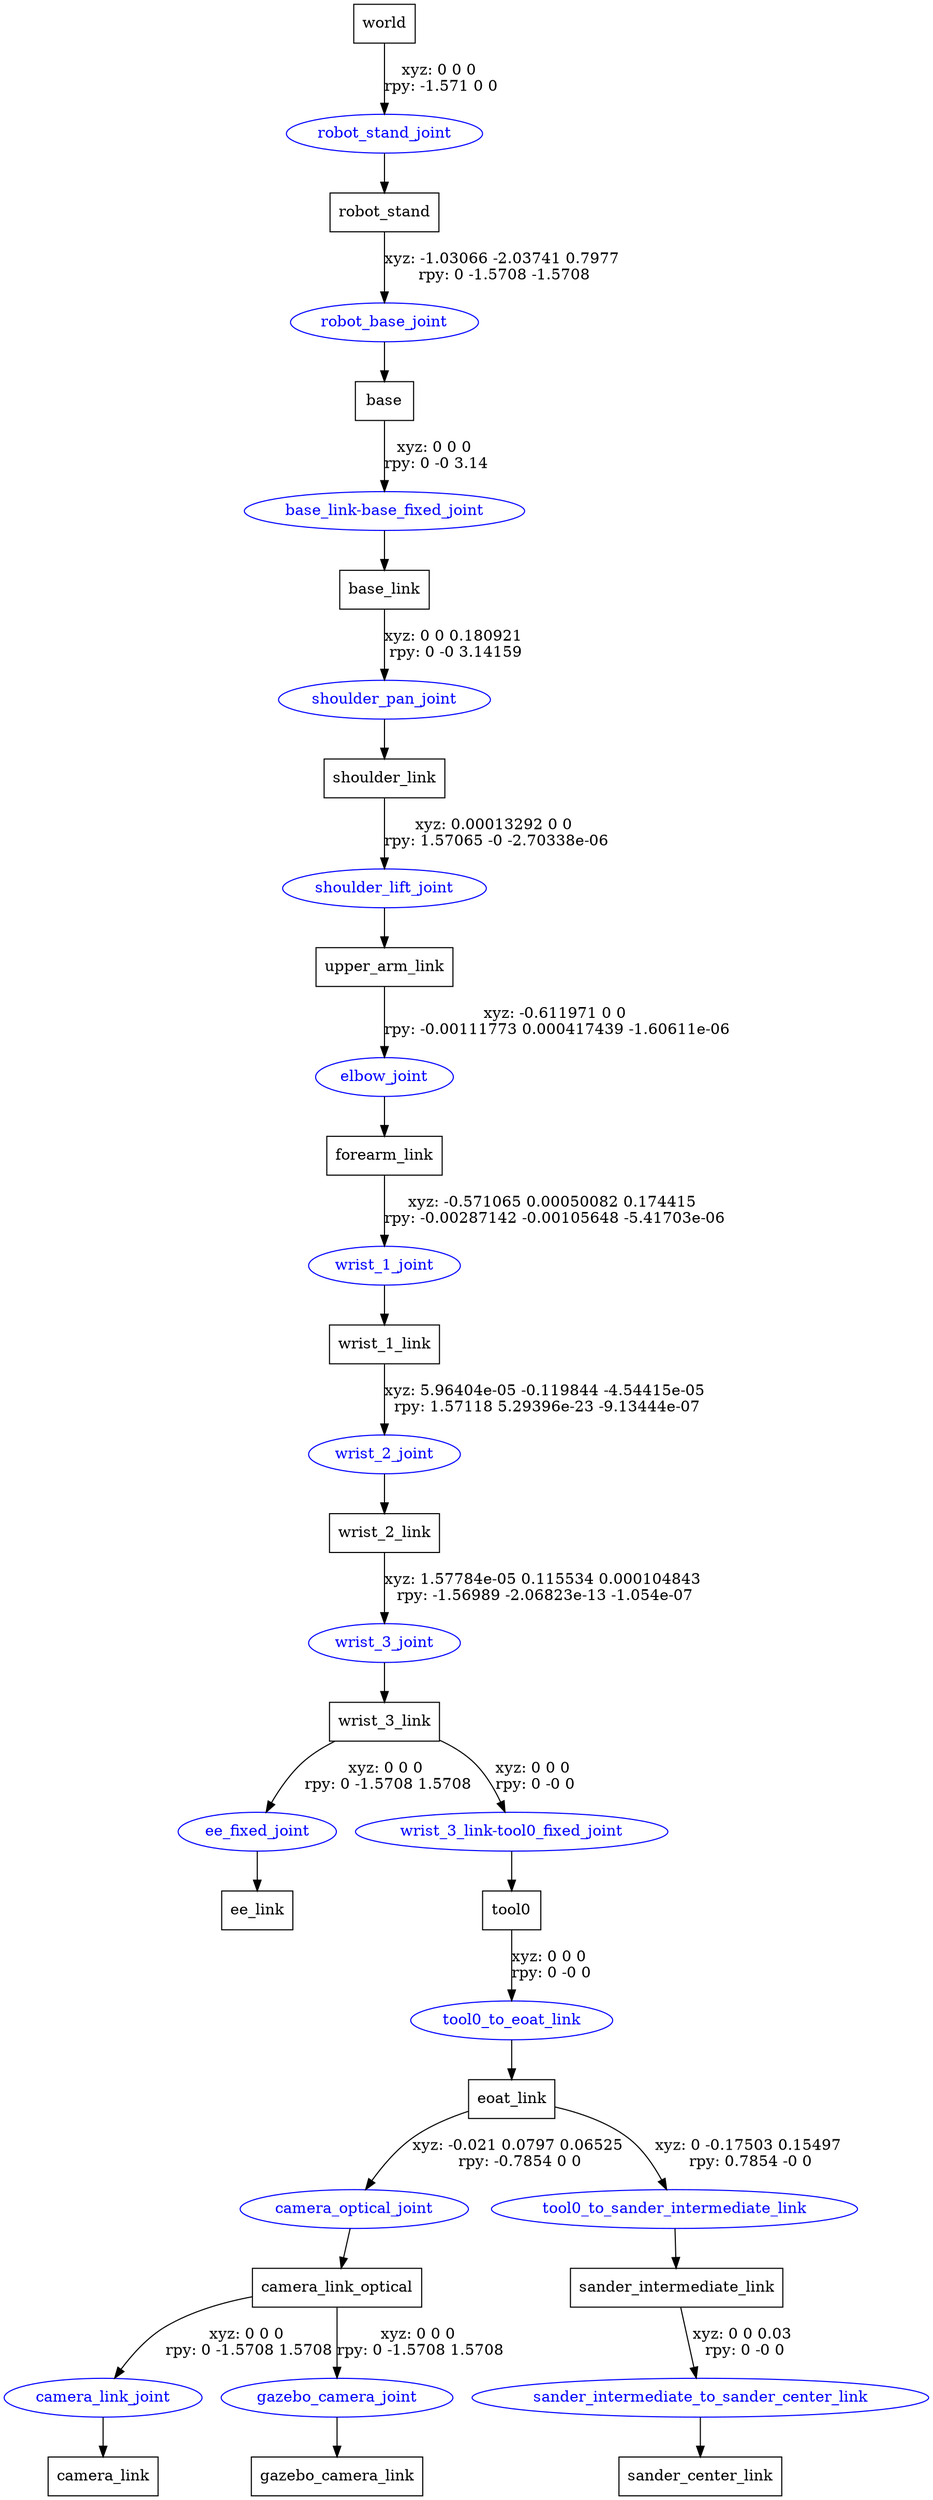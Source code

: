 digraph G {
node [shape=box];
"world" [label="world"];
"robot_stand" [label="robot_stand"];
"base" [label="base"];
"base_link" [label="base_link"];
"shoulder_link" [label="shoulder_link"];
"upper_arm_link" [label="upper_arm_link"];
"forearm_link" [label="forearm_link"];
"wrist_1_link" [label="wrist_1_link"];
"wrist_2_link" [label="wrist_2_link"];
"wrist_3_link" [label="wrist_3_link"];
"ee_link" [label="ee_link"];
"tool0" [label="tool0"];
"eoat_link" [label="eoat_link"];
"camera_link_optical" [label="camera_link_optical"];
"camera_link" [label="camera_link"];
"gazebo_camera_link" [label="gazebo_camera_link"];
"sander_intermediate_link" [label="sander_intermediate_link"];
"sander_center_link" [label="sander_center_link"];
node [shape=ellipse, color=blue, fontcolor=blue];
"world" -> "robot_stand_joint" [label="xyz: 0 0 0 \nrpy: -1.571 0 0"]
"robot_stand_joint" -> "robot_stand"
"robot_stand" -> "robot_base_joint" [label="xyz: -1.03066 -2.03741 0.7977 \nrpy: 0 -1.5708 -1.5708"]
"robot_base_joint" -> "base"
"base" -> "base_link-base_fixed_joint" [label="xyz: 0 0 0 \nrpy: 0 -0 3.14"]
"base_link-base_fixed_joint" -> "base_link"
"base_link" -> "shoulder_pan_joint" [label="xyz: 0 0 0.180921 \nrpy: 0 -0 3.14159"]
"shoulder_pan_joint" -> "shoulder_link"
"shoulder_link" -> "shoulder_lift_joint" [label="xyz: 0.00013292 0 0 \nrpy: 1.57065 -0 -2.70338e-06"]
"shoulder_lift_joint" -> "upper_arm_link"
"upper_arm_link" -> "elbow_joint" [label="xyz: -0.611971 0 0 \nrpy: -0.00111773 0.000417439 -1.60611e-06"]
"elbow_joint" -> "forearm_link"
"forearm_link" -> "wrist_1_joint" [label="xyz: -0.571065 0.00050082 0.174415 \nrpy: -0.00287142 -0.00105648 -5.41703e-06"]
"wrist_1_joint" -> "wrist_1_link"
"wrist_1_link" -> "wrist_2_joint" [label="xyz: 5.96404e-05 -0.119844 -4.54415e-05 \nrpy: 1.57118 5.29396e-23 -9.13444e-07"]
"wrist_2_joint" -> "wrist_2_link"
"wrist_2_link" -> "wrist_3_joint" [label="xyz: 1.57784e-05 0.115534 0.000104843 \nrpy: -1.56989 -2.06823e-13 -1.054e-07"]
"wrist_3_joint" -> "wrist_3_link"
"wrist_3_link" -> "ee_fixed_joint" [label="xyz: 0 0 0 \nrpy: 0 -1.5708 1.5708"]
"ee_fixed_joint" -> "ee_link"
"wrist_3_link" -> "wrist_3_link-tool0_fixed_joint" [label="xyz: 0 0 0 \nrpy: 0 -0 0"]
"wrist_3_link-tool0_fixed_joint" -> "tool0"
"tool0" -> "tool0_to_eoat_link" [label="xyz: 0 0 0 \nrpy: 0 -0 0"]
"tool0_to_eoat_link" -> "eoat_link"
"eoat_link" -> "camera_optical_joint" [label="xyz: -0.021 0.0797 0.06525 \nrpy: -0.7854 0 0"]
"camera_optical_joint" -> "camera_link_optical"
"camera_link_optical" -> "camera_link_joint" [label="xyz: 0 0 0 \nrpy: 0 -1.5708 1.5708"]
"camera_link_joint" -> "camera_link"
"camera_link_optical" -> "gazebo_camera_joint" [label="xyz: 0 0 0 \nrpy: 0 -1.5708 1.5708"]
"gazebo_camera_joint" -> "gazebo_camera_link"
"eoat_link" -> "tool0_to_sander_intermediate_link" [label="xyz: 0 -0.17503 0.15497 \nrpy: 0.7854 -0 0"]
"tool0_to_sander_intermediate_link" -> "sander_intermediate_link"
"sander_intermediate_link" -> "sander_intermediate_to_sander_center_link" [label="xyz: 0 0 0.03 \nrpy: 0 -0 0"]
"sander_intermediate_to_sander_center_link" -> "sander_center_link"
}
